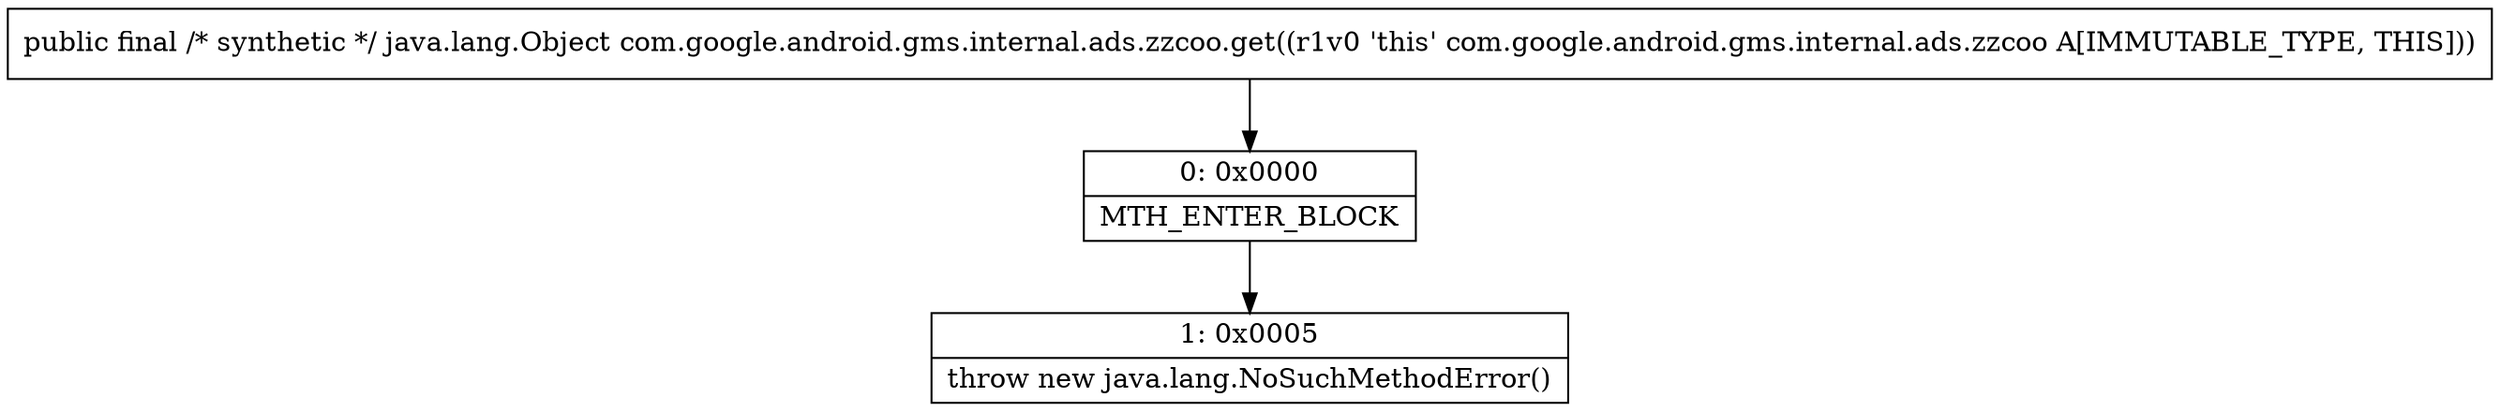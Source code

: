 digraph "CFG forcom.google.android.gms.internal.ads.zzcoo.get()Ljava\/lang\/Object;" {
Node_0 [shape=record,label="{0\:\ 0x0000|MTH_ENTER_BLOCK\l}"];
Node_1 [shape=record,label="{1\:\ 0x0005|throw new java.lang.NoSuchMethodError()\l}"];
MethodNode[shape=record,label="{public final \/* synthetic *\/ java.lang.Object com.google.android.gms.internal.ads.zzcoo.get((r1v0 'this' com.google.android.gms.internal.ads.zzcoo A[IMMUTABLE_TYPE, THIS])) }"];
MethodNode -> Node_0;
Node_0 -> Node_1;
}

